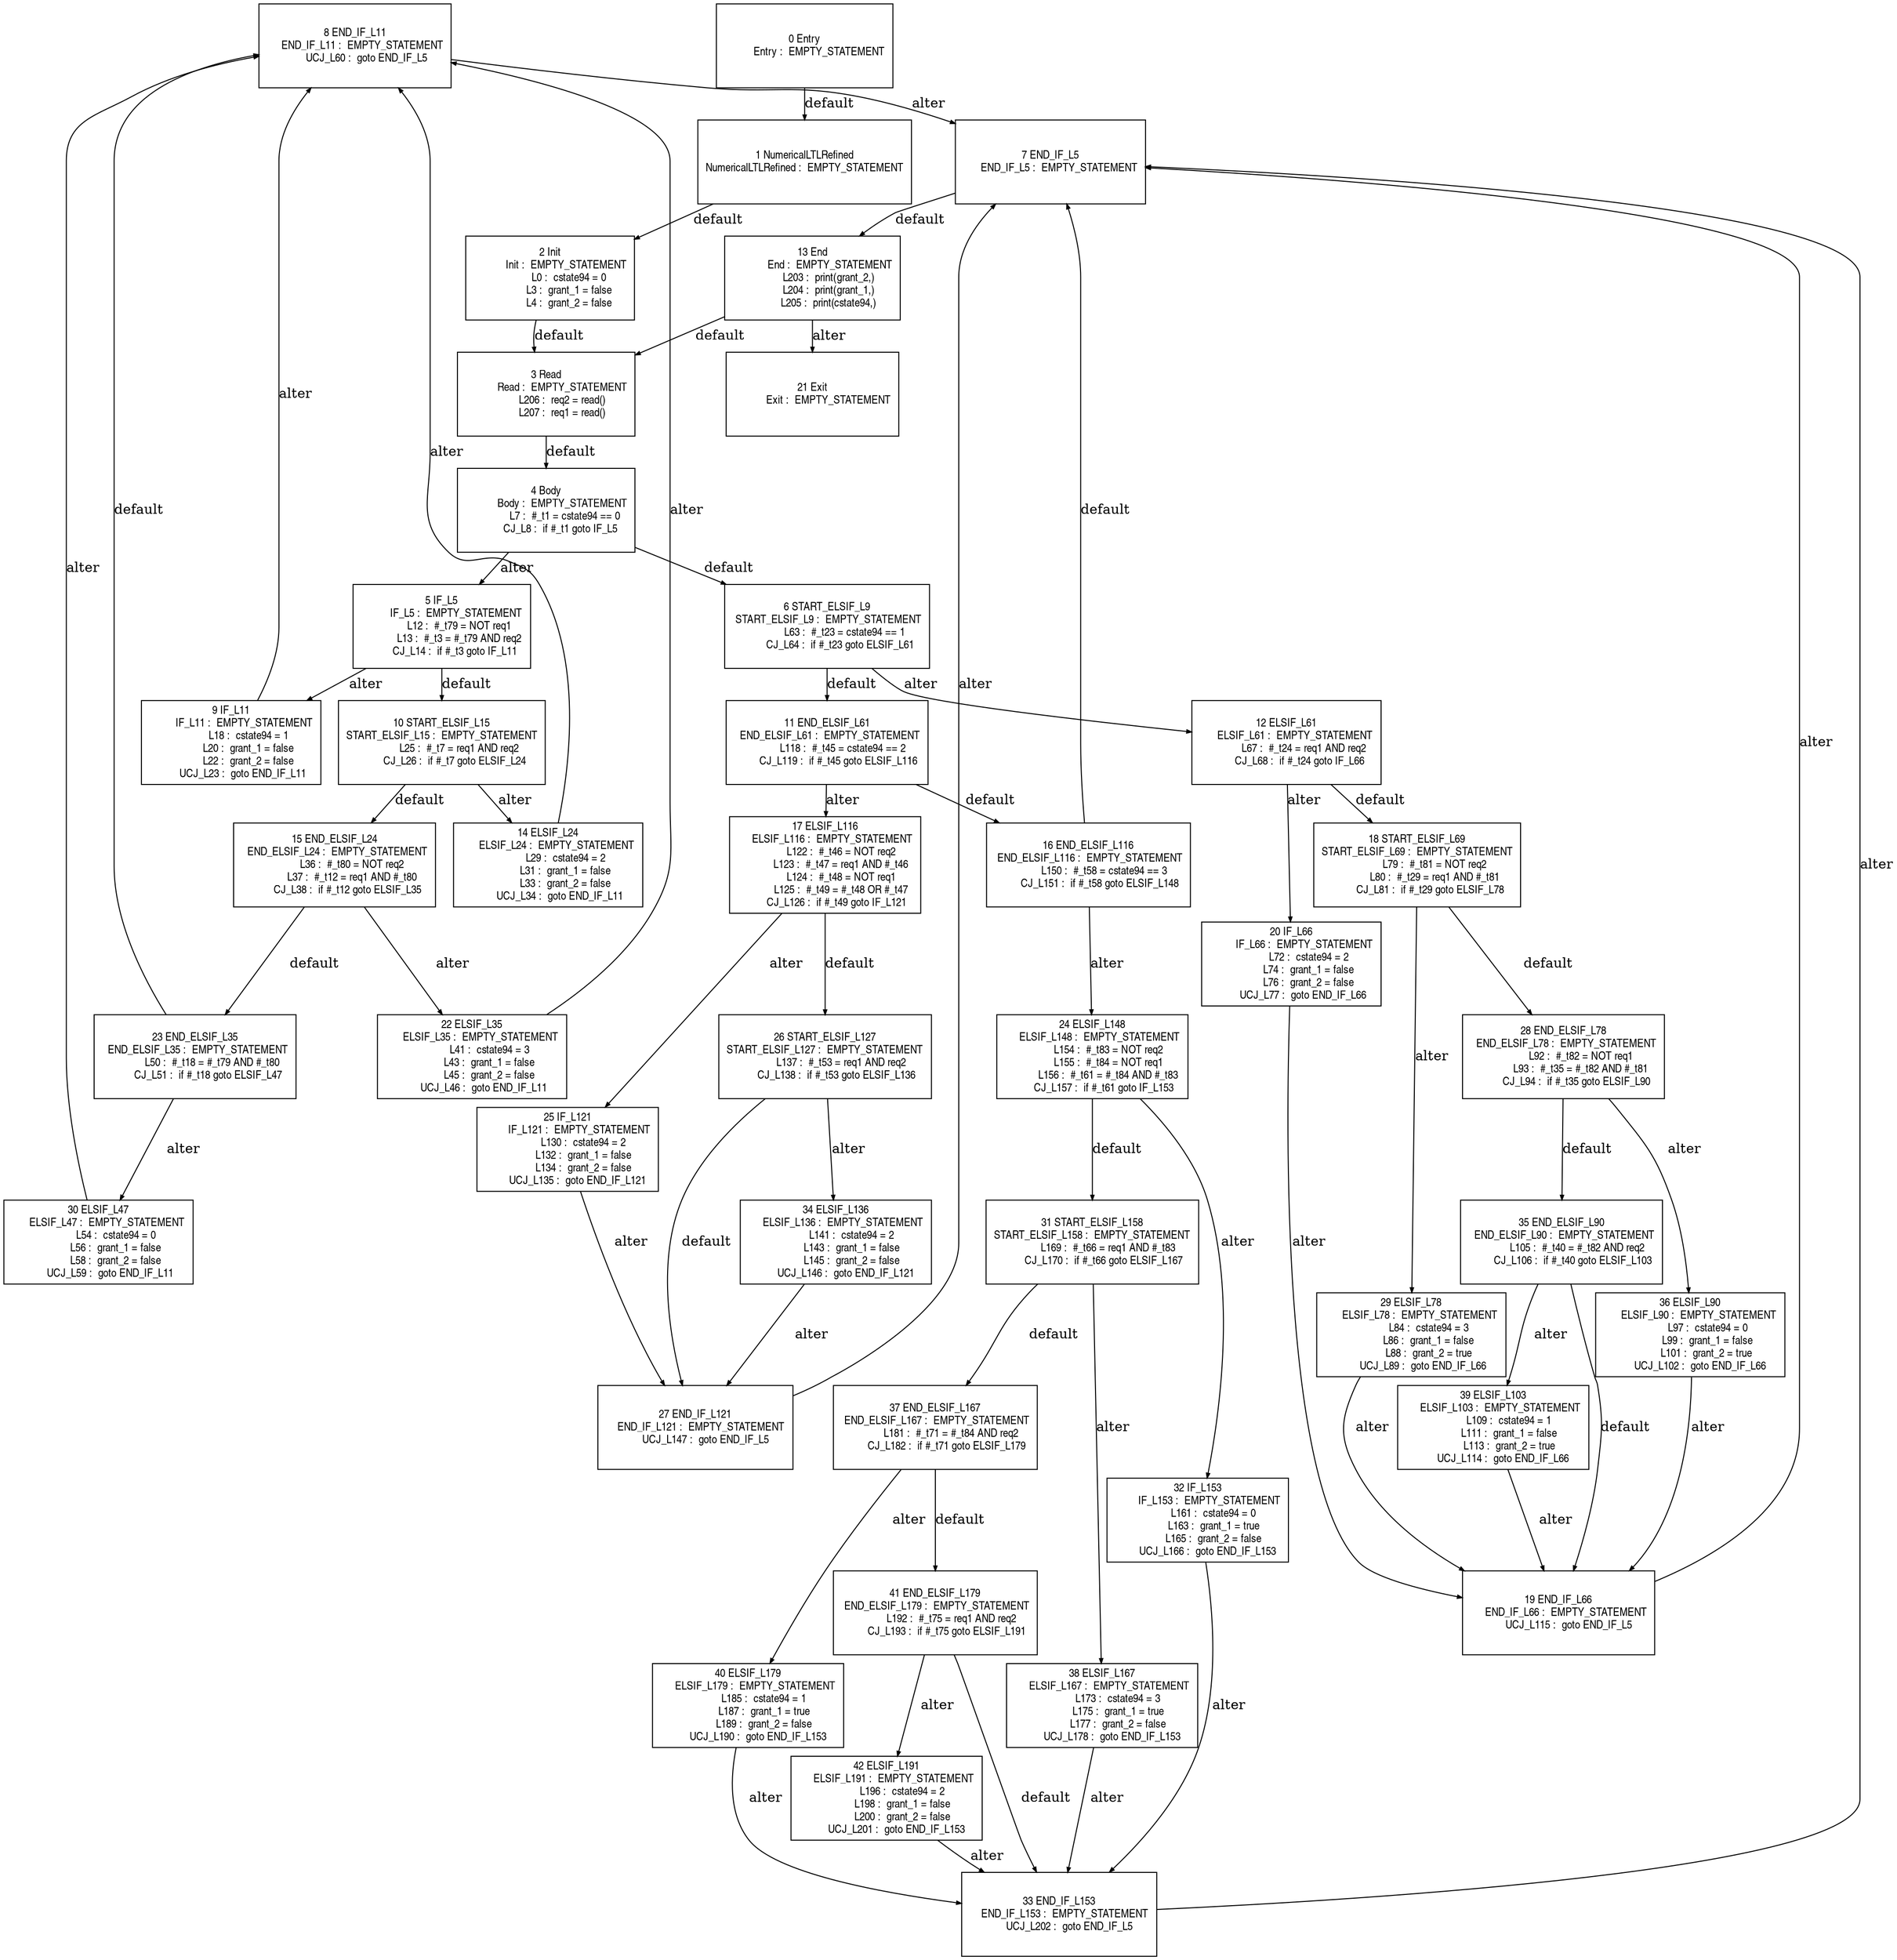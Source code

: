digraph G {
  ranksep=.25;
  edge [arrowsize=.5]
  node [shape=rectangle, fontname="ArialNarrow",
        fontsize=12,  height=1.2];
  "8 END_IF_L11
     END_IF_L11 :  EMPTY_STATEMENT
        UCJ_L60 :  goto END_IF_L5
"; "2 Init
           Init :  EMPTY_STATEMENT
             L0 :  cstate94 = 0
             L3 :  grant_1 = false
             L4 :  grant_2 = false
"; "39 ELSIF_L103
     ELSIF_L103 :  EMPTY_STATEMENT
           L109 :  cstate94 = 1
           L111 :  grant_1 = false
           L113 :  grant_2 = true
       UCJ_L114 :  goto END_IF_L66
"; "34 ELSIF_L136
     ELSIF_L136 :  EMPTY_STATEMENT
           L141 :  cstate94 = 2
           L143 :  grant_1 = false
           L145 :  grant_2 = false
       UCJ_L146 :  goto END_IF_L121
"; "15 END_ELSIF_L24
  END_ELSIF_L24 :  EMPTY_STATEMENT
            L36 :  #_t80 = NOT req2
            L37 :  #_t12 = req1 AND #_t80
         CJ_L38 :  if #_t12 goto ELSIF_L35
"; "28 END_ELSIF_L78
  END_ELSIF_L78 :  EMPTY_STATEMENT
            L92 :  #_t82 = NOT req1
            L93 :  #_t35 = #_t82 AND #_t81
         CJ_L94 :  if #_t35 goto ELSIF_L90
"; "14 ELSIF_L24
      ELSIF_L24 :  EMPTY_STATEMENT
            L29 :  cstate94 = 2
            L31 :  grant_1 = false
            L33 :  grant_2 = false
        UCJ_L34 :  goto END_IF_L11
"; "25 IF_L121
        IF_L121 :  EMPTY_STATEMENT
           L130 :  cstate94 = 2
           L132 :  grant_1 = false
           L134 :  grant_2 = false
       UCJ_L135 :  goto END_IF_L121
"; "18 START_ELSIF_L69
START_ELSIF_L69 :  EMPTY_STATEMENT
            L79 :  #_t81 = NOT req2
            L80 :  #_t29 = req1 AND #_t81
         CJ_L81 :  if #_t29 goto ELSIF_L78
"; "22 ELSIF_L35
      ELSIF_L35 :  EMPTY_STATEMENT
            L41 :  cstate94 = 3
            L43 :  grant_1 = false
            L45 :  grant_2 = false
        UCJ_L46 :  goto END_IF_L11
"; "30 ELSIF_L47
      ELSIF_L47 :  EMPTY_STATEMENT
            L54 :  cstate94 = 0
            L56 :  grant_1 = false
            L58 :  grant_2 = false
        UCJ_L59 :  goto END_IF_L11
"; "7 END_IF_L5
      END_IF_L5 :  EMPTY_STATEMENT
"; "31 START_ELSIF_L158
START_ELSIF_L158 :  EMPTY_STATEMENT
           L169 :  #_t66 = req1 AND #_t83
        CJ_L170 :  if #_t66 goto ELSIF_L167
"; "36 ELSIF_L90
      ELSIF_L90 :  EMPTY_STATEMENT
            L97 :  cstate94 = 0
            L99 :  grant_1 = false
           L101 :  grant_2 = true
       UCJ_L102 :  goto END_IF_L66
"; "27 END_IF_L121
    END_IF_L121 :  EMPTY_STATEMENT
       UCJ_L147 :  goto END_IF_L5
"; "4 Body
           Body :  EMPTY_STATEMENT
             L7 :  #_t1 = cstate94 == 0
          CJ_L8 :  if #_t1 goto IF_L5
"; "11 END_ELSIF_L61
  END_ELSIF_L61 :  EMPTY_STATEMENT
           L118 :  #_t45 = cstate94 == 2
        CJ_L119 :  if #_t45 goto ELSIF_L116
"; "21 Exit
           Exit :  EMPTY_STATEMENT
"; "5 IF_L5
          IF_L5 :  EMPTY_STATEMENT
            L12 :  #_t79 = NOT req1
            L13 :  #_t3 = #_t79 AND req2
         CJ_L14 :  if #_t3 goto IF_L11
"; "3 Read
           Read :  EMPTY_STATEMENT
           L206 :  req2 = read()
           L207 :  req1 = read()
"; "17 ELSIF_L116
     ELSIF_L116 :  EMPTY_STATEMENT
           L122 :  #_t46 = NOT req2
           L123 :  #_t47 = req1 AND #_t46
           L124 :  #_t48 = NOT req1
           L125 :  #_t49 = #_t48 OR #_t47
        CJ_L126 :  if #_t49 goto IF_L121
"; "16 END_ELSIF_L116
 END_ELSIF_L116 :  EMPTY_STATEMENT
           L150 :  #_t58 = cstate94 == 3
        CJ_L151 :  if #_t58 goto ELSIF_L148
"; "1 NumericalLTLRefined
NumericalLTLRefined :  EMPTY_STATEMENT
"; "10 START_ELSIF_L15
START_ELSIF_L15 :  EMPTY_STATEMENT
            L25 :  #_t7 = req1 AND req2
         CJ_L26 :  if #_t7 goto ELSIF_L24
"; "24 ELSIF_L148
     ELSIF_L148 :  EMPTY_STATEMENT
           L154 :  #_t83 = NOT req2
           L155 :  #_t84 = NOT req1
           L156 :  #_t61 = #_t84 AND #_t83
        CJ_L157 :  if #_t61 goto IF_L153
"; "40 ELSIF_L179
     ELSIF_L179 :  EMPTY_STATEMENT
           L185 :  cstate94 = 1
           L187 :  grant_1 = true
           L189 :  grant_2 = false
       UCJ_L190 :  goto END_IF_L153
"; "42 ELSIF_L191
     ELSIF_L191 :  EMPTY_STATEMENT
           L196 :  cstate94 = 2
           L198 :  grant_1 = false
           L200 :  grant_2 = false
       UCJ_L201 :  goto END_IF_L153
"; "41 END_ELSIF_L179
 END_ELSIF_L179 :  EMPTY_STATEMENT
           L192 :  #_t75 = req1 AND req2
        CJ_L193 :  if #_t75 goto ELSIF_L191
"; "26 START_ELSIF_L127
START_ELSIF_L127 :  EMPTY_STATEMENT
           L137 :  #_t53 = req1 AND req2
        CJ_L138 :  if #_t53 goto ELSIF_L136
"; "37 END_ELSIF_L167
 END_ELSIF_L167 :  EMPTY_STATEMENT
           L181 :  #_t71 = #_t84 AND req2
        CJ_L182 :  if #_t71 goto ELSIF_L179
"; "12 ELSIF_L61
      ELSIF_L61 :  EMPTY_STATEMENT
            L67 :  #_t24 = req1 AND req2
         CJ_L68 :  if #_t24 goto IF_L66
"; "19 END_IF_L66
     END_IF_L66 :  EMPTY_STATEMENT
       UCJ_L115 :  goto END_IF_L5
"; "23 END_ELSIF_L35
  END_ELSIF_L35 :  EMPTY_STATEMENT
            L50 :  #_t18 = #_t79 AND #_t80
         CJ_L51 :  if #_t18 goto ELSIF_L47
"; "38 ELSIF_L167
     ELSIF_L167 :  EMPTY_STATEMENT
           L173 :  cstate94 = 3
           L175 :  grant_1 = true
           L177 :  grant_2 = false
       UCJ_L178 :  goto END_IF_L153
"; "9 IF_L11
         IF_L11 :  EMPTY_STATEMENT
            L18 :  cstate94 = 1
            L20 :  grant_1 = false
            L22 :  grant_2 = false
        UCJ_L23 :  goto END_IF_L11
"; "20 IF_L66
         IF_L66 :  EMPTY_STATEMENT
            L72 :  cstate94 = 2
            L74 :  grant_1 = false
            L76 :  grant_2 = false
        UCJ_L77 :  goto END_IF_L66
"; "0 Entry
          Entry :  EMPTY_STATEMENT
"; "6 START_ELSIF_L9
 START_ELSIF_L9 :  EMPTY_STATEMENT
            L63 :  #_t23 = cstate94 == 1
         CJ_L64 :  if #_t23 goto ELSIF_L61
"; "35 END_ELSIF_L90
  END_ELSIF_L90 :  EMPTY_STATEMENT
           L105 :  #_t40 = #_t82 AND req2
        CJ_L106 :  if #_t40 goto ELSIF_L103
"; "33 END_IF_L153
    END_IF_L153 :  EMPTY_STATEMENT
       UCJ_L202 :  goto END_IF_L5
"; "29 ELSIF_L78
      ELSIF_L78 :  EMPTY_STATEMENT
            L84 :  cstate94 = 3
            L86 :  grant_1 = false
            L88 :  grant_2 = true
        UCJ_L89 :  goto END_IF_L66
"; "32 IF_L153
        IF_L153 :  EMPTY_STATEMENT
           L161 :  cstate94 = 0
           L163 :  grant_1 = true
           L165 :  grant_2 = false
       UCJ_L166 :  goto END_IF_L153
"; "13 End
            End :  EMPTY_STATEMENT
           L203 :  print(grant_2,)
           L204 :  print(grant_1,)
           L205 :  print(cstate94,)
"; 
  "1 NumericalLTLRefined
NumericalLTLRefined :  EMPTY_STATEMENT
" -> "2 Init
           Init :  EMPTY_STATEMENT
             L0 :  cstate94 = 0
             L3 :  grant_1 = false
             L4 :  grant_2 = false
"  [label="default"];
  "2 Init
           Init :  EMPTY_STATEMENT
             L0 :  cstate94 = 0
             L3 :  grant_1 = false
             L4 :  grant_2 = false
" -> "3 Read
           Read :  EMPTY_STATEMENT
           L206 :  req2 = read()
           L207 :  req1 = read()
"  [label="default"];
  "4 Body
           Body :  EMPTY_STATEMENT
             L7 :  #_t1 = cstate94 == 0
          CJ_L8 :  if #_t1 goto IF_L5
" -> "6 START_ELSIF_L9
 START_ELSIF_L9 :  EMPTY_STATEMENT
            L63 :  #_t23 = cstate94 == 1
         CJ_L64 :  if #_t23 goto ELSIF_L61
"  [label="default"];
  "4 Body
           Body :  EMPTY_STATEMENT
             L7 :  #_t1 = cstate94 == 0
          CJ_L8 :  if #_t1 goto IF_L5
" -> "5 IF_L5
          IF_L5 :  EMPTY_STATEMENT
            L12 :  #_t79 = NOT req1
            L13 :  #_t3 = #_t79 AND req2
         CJ_L14 :  if #_t3 goto IF_L11
"  [label="alter"];
  "5 IF_L5
          IF_L5 :  EMPTY_STATEMENT
            L12 :  #_t79 = NOT req1
            L13 :  #_t3 = #_t79 AND req2
         CJ_L14 :  if #_t3 goto IF_L11
" -> "10 START_ELSIF_L15
START_ELSIF_L15 :  EMPTY_STATEMENT
            L25 :  #_t7 = req1 AND req2
         CJ_L26 :  if #_t7 goto ELSIF_L24
"  [label="default"];
  "5 IF_L5
          IF_L5 :  EMPTY_STATEMENT
            L12 :  #_t79 = NOT req1
            L13 :  #_t3 = #_t79 AND req2
         CJ_L14 :  if #_t3 goto IF_L11
" -> "9 IF_L11
         IF_L11 :  EMPTY_STATEMENT
            L18 :  cstate94 = 1
            L20 :  grant_1 = false
            L22 :  grant_2 = false
        UCJ_L23 :  goto END_IF_L11
"  [label="alter"];
  "9 IF_L11
         IF_L11 :  EMPTY_STATEMENT
            L18 :  cstate94 = 1
            L20 :  grant_1 = false
            L22 :  grant_2 = false
        UCJ_L23 :  goto END_IF_L11
" -> "8 END_IF_L11
     END_IF_L11 :  EMPTY_STATEMENT
        UCJ_L60 :  goto END_IF_L5
"  [label="alter"];
  "10 START_ELSIF_L15
START_ELSIF_L15 :  EMPTY_STATEMENT
            L25 :  #_t7 = req1 AND req2
         CJ_L26 :  if #_t7 goto ELSIF_L24
" -> "15 END_ELSIF_L24
  END_ELSIF_L24 :  EMPTY_STATEMENT
            L36 :  #_t80 = NOT req2
            L37 :  #_t12 = req1 AND #_t80
         CJ_L38 :  if #_t12 goto ELSIF_L35
"  [label="default"];
  "10 START_ELSIF_L15
START_ELSIF_L15 :  EMPTY_STATEMENT
            L25 :  #_t7 = req1 AND req2
         CJ_L26 :  if #_t7 goto ELSIF_L24
" -> "14 ELSIF_L24
      ELSIF_L24 :  EMPTY_STATEMENT
            L29 :  cstate94 = 2
            L31 :  grant_1 = false
            L33 :  grant_2 = false
        UCJ_L34 :  goto END_IF_L11
"  [label="alter"];
  "14 ELSIF_L24
      ELSIF_L24 :  EMPTY_STATEMENT
            L29 :  cstate94 = 2
            L31 :  grant_1 = false
            L33 :  grant_2 = false
        UCJ_L34 :  goto END_IF_L11
" -> "8 END_IF_L11
     END_IF_L11 :  EMPTY_STATEMENT
        UCJ_L60 :  goto END_IF_L5
"  [label="alter"];
  "15 END_ELSIF_L24
  END_ELSIF_L24 :  EMPTY_STATEMENT
            L36 :  #_t80 = NOT req2
            L37 :  #_t12 = req1 AND #_t80
         CJ_L38 :  if #_t12 goto ELSIF_L35
" -> "23 END_ELSIF_L35
  END_ELSIF_L35 :  EMPTY_STATEMENT
            L50 :  #_t18 = #_t79 AND #_t80
         CJ_L51 :  if #_t18 goto ELSIF_L47
"  [label="default"];
  "15 END_ELSIF_L24
  END_ELSIF_L24 :  EMPTY_STATEMENT
            L36 :  #_t80 = NOT req2
            L37 :  #_t12 = req1 AND #_t80
         CJ_L38 :  if #_t12 goto ELSIF_L35
" -> "22 ELSIF_L35
      ELSIF_L35 :  EMPTY_STATEMENT
            L41 :  cstate94 = 3
            L43 :  grant_1 = false
            L45 :  grant_2 = false
        UCJ_L46 :  goto END_IF_L11
"  [label="alter"];
  "22 ELSIF_L35
      ELSIF_L35 :  EMPTY_STATEMENT
            L41 :  cstate94 = 3
            L43 :  grant_1 = false
            L45 :  grant_2 = false
        UCJ_L46 :  goto END_IF_L11
" -> "8 END_IF_L11
     END_IF_L11 :  EMPTY_STATEMENT
        UCJ_L60 :  goto END_IF_L5
"  [label="alter"];
  "23 END_ELSIF_L35
  END_ELSIF_L35 :  EMPTY_STATEMENT
            L50 :  #_t18 = #_t79 AND #_t80
         CJ_L51 :  if #_t18 goto ELSIF_L47
" -> "8 END_IF_L11
     END_IF_L11 :  EMPTY_STATEMENT
        UCJ_L60 :  goto END_IF_L5
"  [label="default"];
  "23 END_ELSIF_L35
  END_ELSIF_L35 :  EMPTY_STATEMENT
            L50 :  #_t18 = #_t79 AND #_t80
         CJ_L51 :  if #_t18 goto ELSIF_L47
" -> "30 ELSIF_L47
      ELSIF_L47 :  EMPTY_STATEMENT
            L54 :  cstate94 = 0
            L56 :  grant_1 = false
            L58 :  grant_2 = false
        UCJ_L59 :  goto END_IF_L11
"  [label="alter"];
  "30 ELSIF_L47
      ELSIF_L47 :  EMPTY_STATEMENT
            L54 :  cstate94 = 0
            L56 :  grant_1 = false
            L58 :  grant_2 = false
        UCJ_L59 :  goto END_IF_L11
" -> "8 END_IF_L11
     END_IF_L11 :  EMPTY_STATEMENT
        UCJ_L60 :  goto END_IF_L5
"  [label="alter"];
  "8 END_IF_L11
     END_IF_L11 :  EMPTY_STATEMENT
        UCJ_L60 :  goto END_IF_L5
" -> "7 END_IF_L5
      END_IF_L5 :  EMPTY_STATEMENT
"  [label="alter"];
  "6 START_ELSIF_L9
 START_ELSIF_L9 :  EMPTY_STATEMENT
            L63 :  #_t23 = cstate94 == 1
         CJ_L64 :  if #_t23 goto ELSIF_L61
" -> "11 END_ELSIF_L61
  END_ELSIF_L61 :  EMPTY_STATEMENT
           L118 :  #_t45 = cstate94 == 2
        CJ_L119 :  if #_t45 goto ELSIF_L116
"  [label="default"];
  "6 START_ELSIF_L9
 START_ELSIF_L9 :  EMPTY_STATEMENT
            L63 :  #_t23 = cstate94 == 1
         CJ_L64 :  if #_t23 goto ELSIF_L61
" -> "12 ELSIF_L61
      ELSIF_L61 :  EMPTY_STATEMENT
            L67 :  #_t24 = req1 AND req2
         CJ_L68 :  if #_t24 goto IF_L66
"  [label="alter"];
  "12 ELSIF_L61
      ELSIF_L61 :  EMPTY_STATEMENT
            L67 :  #_t24 = req1 AND req2
         CJ_L68 :  if #_t24 goto IF_L66
" -> "18 START_ELSIF_L69
START_ELSIF_L69 :  EMPTY_STATEMENT
            L79 :  #_t81 = NOT req2
            L80 :  #_t29 = req1 AND #_t81
         CJ_L81 :  if #_t29 goto ELSIF_L78
"  [label="default"];
  "12 ELSIF_L61
      ELSIF_L61 :  EMPTY_STATEMENT
            L67 :  #_t24 = req1 AND req2
         CJ_L68 :  if #_t24 goto IF_L66
" -> "20 IF_L66
         IF_L66 :  EMPTY_STATEMENT
            L72 :  cstate94 = 2
            L74 :  grant_1 = false
            L76 :  grant_2 = false
        UCJ_L77 :  goto END_IF_L66
"  [label="alter"];
  "20 IF_L66
         IF_L66 :  EMPTY_STATEMENT
            L72 :  cstate94 = 2
            L74 :  grant_1 = false
            L76 :  grant_2 = false
        UCJ_L77 :  goto END_IF_L66
" -> "19 END_IF_L66
     END_IF_L66 :  EMPTY_STATEMENT
       UCJ_L115 :  goto END_IF_L5
"  [label="alter"];
  "18 START_ELSIF_L69
START_ELSIF_L69 :  EMPTY_STATEMENT
            L79 :  #_t81 = NOT req2
            L80 :  #_t29 = req1 AND #_t81
         CJ_L81 :  if #_t29 goto ELSIF_L78
" -> "28 END_ELSIF_L78
  END_ELSIF_L78 :  EMPTY_STATEMENT
            L92 :  #_t82 = NOT req1
            L93 :  #_t35 = #_t82 AND #_t81
         CJ_L94 :  if #_t35 goto ELSIF_L90
"  [label="default"];
  "18 START_ELSIF_L69
START_ELSIF_L69 :  EMPTY_STATEMENT
            L79 :  #_t81 = NOT req2
            L80 :  #_t29 = req1 AND #_t81
         CJ_L81 :  if #_t29 goto ELSIF_L78
" -> "29 ELSIF_L78
      ELSIF_L78 :  EMPTY_STATEMENT
            L84 :  cstate94 = 3
            L86 :  grant_1 = false
            L88 :  grant_2 = true
        UCJ_L89 :  goto END_IF_L66
"  [label="alter"];
  "29 ELSIF_L78
      ELSIF_L78 :  EMPTY_STATEMENT
            L84 :  cstate94 = 3
            L86 :  grant_1 = false
            L88 :  grant_2 = true
        UCJ_L89 :  goto END_IF_L66
" -> "19 END_IF_L66
     END_IF_L66 :  EMPTY_STATEMENT
       UCJ_L115 :  goto END_IF_L5
"  [label="alter"];
  "28 END_ELSIF_L78
  END_ELSIF_L78 :  EMPTY_STATEMENT
            L92 :  #_t82 = NOT req1
            L93 :  #_t35 = #_t82 AND #_t81
         CJ_L94 :  if #_t35 goto ELSIF_L90
" -> "35 END_ELSIF_L90
  END_ELSIF_L90 :  EMPTY_STATEMENT
           L105 :  #_t40 = #_t82 AND req2
        CJ_L106 :  if #_t40 goto ELSIF_L103
"  [label="default"];
  "28 END_ELSIF_L78
  END_ELSIF_L78 :  EMPTY_STATEMENT
            L92 :  #_t82 = NOT req1
            L93 :  #_t35 = #_t82 AND #_t81
         CJ_L94 :  if #_t35 goto ELSIF_L90
" -> "36 ELSIF_L90
      ELSIF_L90 :  EMPTY_STATEMENT
            L97 :  cstate94 = 0
            L99 :  grant_1 = false
           L101 :  grant_2 = true
       UCJ_L102 :  goto END_IF_L66
"  [label="alter"];
  "36 ELSIF_L90
      ELSIF_L90 :  EMPTY_STATEMENT
            L97 :  cstate94 = 0
            L99 :  grant_1 = false
           L101 :  grant_2 = true
       UCJ_L102 :  goto END_IF_L66
" -> "19 END_IF_L66
     END_IF_L66 :  EMPTY_STATEMENT
       UCJ_L115 :  goto END_IF_L5
"  [label="alter"];
  "35 END_ELSIF_L90
  END_ELSIF_L90 :  EMPTY_STATEMENT
           L105 :  #_t40 = #_t82 AND req2
        CJ_L106 :  if #_t40 goto ELSIF_L103
" -> "19 END_IF_L66
     END_IF_L66 :  EMPTY_STATEMENT
       UCJ_L115 :  goto END_IF_L5
"  [label="default"];
  "35 END_ELSIF_L90
  END_ELSIF_L90 :  EMPTY_STATEMENT
           L105 :  #_t40 = #_t82 AND req2
        CJ_L106 :  if #_t40 goto ELSIF_L103
" -> "39 ELSIF_L103
     ELSIF_L103 :  EMPTY_STATEMENT
           L109 :  cstate94 = 1
           L111 :  grant_1 = false
           L113 :  grant_2 = true
       UCJ_L114 :  goto END_IF_L66
"  [label="alter"];
  "39 ELSIF_L103
     ELSIF_L103 :  EMPTY_STATEMENT
           L109 :  cstate94 = 1
           L111 :  grant_1 = false
           L113 :  grant_2 = true
       UCJ_L114 :  goto END_IF_L66
" -> "19 END_IF_L66
     END_IF_L66 :  EMPTY_STATEMENT
       UCJ_L115 :  goto END_IF_L5
"  [label="alter"];
  "19 END_IF_L66
     END_IF_L66 :  EMPTY_STATEMENT
       UCJ_L115 :  goto END_IF_L5
" -> "7 END_IF_L5
      END_IF_L5 :  EMPTY_STATEMENT
"  [label="alter"];
  "11 END_ELSIF_L61
  END_ELSIF_L61 :  EMPTY_STATEMENT
           L118 :  #_t45 = cstate94 == 2
        CJ_L119 :  if #_t45 goto ELSIF_L116
" -> "16 END_ELSIF_L116
 END_ELSIF_L116 :  EMPTY_STATEMENT
           L150 :  #_t58 = cstate94 == 3
        CJ_L151 :  if #_t58 goto ELSIF_L148
"  [label="default"];
  "11 END_ELSIF_L61
  END_ELSIF_L61 :  EMPTY_STATEMENT
           L118 :  #_t45 = cstate94 == 2
        CJ_L119 :  if #_t45 goto ELSIF_L116
" -> "17 ELSIF_L116
     ELSIF_L116 :  EMPTY_STATEMENT
           L122 :  #_t46 = NOT req2
           L123 :  #_t47 = req1 AND #_t46
           L124 :  #_t48 = NOT req1
           L125 :  #_t49 = #_t48 OR #_t47
        CJ_L126 :  if #_t49 goto IF_L121
"  [label="alter"];
  "17 ELSIF_L116
     ELSIF_L116 :  EMPTY_STATEMENT
           L122 :  #_t46 = NOT req2
           L123 :  #_t47 = req1 AND #_t46
           L124 :  #_t48 = NOT req1
           L125 :  #_t49 = #_t48 OR #_t47
        CJ_L126 :  if #_t49 goto IF_L121
" -> "26 START_ELSIF_L127
START_ELSIF_L127 :  EMPTY_STATEMENT
           L137 :  #_t53 = req1 AND req2
        CJ_L138 :  if #_t53 goto ELSIF_L136
"  [label="default"];
  "17 ELSIF_L116
     ELSIF_L116 :  EMPTY_STATEMENT
           L122 :  #_t46 = NOT req2
           L123 :  #_t47 = req1 AND #_t46
           L124 :  #_t48 = NOT req1
           L125 :  #_t49 = #_t48 OR #_t47
        CJ_L126 :  if #_t49 goto IF_L121
" -> "25 IF_L121
        IF_L121 :  EMPTY_STATEMENT
           L130 :  cstate94 = 2
           L132 :  grant_1 = false
           L134 :  grant_2 = false
       UCJ_L135 :  goto END_IF_L121
"  [label="alter"];
  "25 IF_L121
        IF_L121 :  EMPTY_STATEMENT
           L130 :  cstate94 = 2
           L132 :  grant_1 = false
           L134 :  grant_2 = false
       UCJ_L135 :  goto END_IF_L121
" -> "27 END_IF_L121
    END_IF_L121 :  EMPTY_STATEMENT
       UCJ_L147 :  goto END_IF_L5
"  [label="alter"];
  "26 START_ELSIF_L127
START_ELSIF_L127 :  EMPTY_STATEMENT
           L137 :  #_t53 = req1 AND req2
        CJ_L138 :  if #_t53 goto ELSIF_L136
" -> "27 END_IF_L121
    END_IF_L121 :  EMPTY_STATEMENT
       UCJ_L147 :  goto END_IF_L5
"  [label="default"];
  "26 START_ELSIF_L127
START_ELSIF_L127 :  EMPTY_STATEMENT
           L137 :  #_t53 = req1 AND req2
        CJ_L138 :  if #_t53 goto ELSIF_L136
" -> "34 ELSIF_L136
     ELSIF_L136 :  EMPTY_STATEMENT
           L141 :  cstate94 = 2
           L143 :  grant_1 = false
           L145 :  grant_2 = false
       UCJ_L146 :  goto END_IF_L121
"  [label="alter"];
  "34 ELSIF_L136
     ELSIF_L136 :  EMPTY_STATEMENT
           L141 :  cstate94 = 2
           L143 :  grant_1 = false
           L145 :  grant_2 = false
       UCJ_L146 :  goto END_IF_L121
" -> "27 END_IF_L121
    END_IF_L121 :  EMPTY_STATEMENT
       UCJ_L147 :  goto END_IF_L5
"  [label="alter"];
  "27 END_IF_L121
    END_IF_L121 :  EMPTY_STATEMENT
       UCJ_L147 :  goto END_IF_L5
" -> "7 END_IF_L5
      END_IF_L5 :  EMPTY_STATEMENT
"  [label="alter"];
  "16 END_ELSIF_L116
 END_ELSIF_L116 :  EMPTY_STATEMENT
           L150 :  #_t58 = cstate94 == 3
        CJ_L151 :  if #_t58 goto ELSIF_L148
" -> "7 END_IF_L5
      END_IF_L5 :  EMPTY_STATEMENT
"  [label="default"];
  "16 END_ELSIF_L116
 END_ELSIF_L116 :  EMPTY_STATEMENT
           L150 :  #_t58 = cstate94 == 3
        CJ_L151 :  if #_t58 goto ELSIF_L148
" -> "24 ELSIF_L148
     ELSIF_L148 :  EMPTY_STATEMENT
           L154 :  #_t83 = NOT req2
           L155 :  #_t84 = NOT req1
           L156 :  #_t61 = #_t84 AND #_t83
        CJ_L157 :  if #_t61 goto IF_L153
"  [label="alter"];
  "24 ELSIF_L148
     ELSIF_L148 :  EMPTY_STATEMENT
           L154 :  #_t83 = NOT req2
           L155 :  #_t84 = NOT req1
           L156 :  #_t61 = #_t84 AND #_t83
        CJ_L157 :  if #_t61 goto IF_L153
" -> "31 START_ELSIF_L158
START_ELSIF_L158 :  EMPTY_STATEMENT
           L169 :  #_t66 = req1 AND #_t83
        CJ_L170 :  if #_t66 goto ELSIF_L167
"  [label="default"];
  "24 ELSIF_L148
     ELSIF_L148 :  EMPTY_STATEMENT
           L154 :  #_t83 = NOT req2
           L155 :  #_t84 = NOT req1
           L156 :  #_t61 = #_t84 AND #_t83
        CJ_L157 :  if #_t61 goto IF_L153
" -> "32 IF_L153
        IF_L153 :  EMPTY_STATEMENT
           L161 :  cstate94 = 0
           L163 :  grant_1 = true
           L165 :  grant_2 = false
       UCJ_L166 :  goto END_IF_L153
"  [label="alter"];
  "32 IF_L153
        IF_L153 :  EMPTY_STATEMENT
           L161 :  cstate94 = 0
           L163 :  grant_1 = true
           L165 :  grant_2 = false
       UCJ_L166 :  goto END_IF_L153
" -> "33 END_IF_L153
    END_IF_L153 :  EMPTY_STATEMENT
       UCJ_L202 :  goto END_IF_L5
"  [label="alter"];
  "31 START_ELSIF_L158
START_ELSIF_L158 :  EMPTY_STATEMENT
           L169 :  #_t66 = req1 AND #_t83
        CJ_L170 :  if #_t66 goto ELSIF_L167
" -> "37 END_ELSIF_L167
 END_ELSIF_L167 :  EMPTY_STATEMENT
           L181 :  #_t71 = #_t84 AND req2
        CJ_L182 :  if #_t71 goto ELSIF_L179
"  [label="default"];
  "31 START_ELSIF_L158
START_ELSIF_L158 :  EMPTY_STATEMENT
           L169 :  #_t66 = req1 AND #_t83
        CJ_L170 :  if #_t66 goto ELSIF_L167
" -> "38 ELSIF_L167
     ELSIF_L167 :  EMPTY_STATEMENT
           L173 :  cstate94 = 3
           L175 :  grant_1 = true
           L177 :  grant_2 = false
       UCJ_L178 :  goto END_IF_L153
"  [label="alter"];
  "38 ELSIF_L167
     ELSIF_L167 :  EMPTY_STATEMENT
           L173 :  cstate94 = 3
           L175 :  grant_1 = true
           L177 :  grant_2 = false
       UCJ_L178 :  goto END_IF_L153
" -> "33 END_IF_L153
    END_IF_L153 :  EMPTY_STATEMENT
       UCJ_L202 :  goto END_IF_L5
"  [label="alter"];
  "37 END_ELSIF_L167
 END_ELSIF_L167 :  EMPTY_STATEMENT
           L181 :  #_t71 = #_t84 AND req2
        CJ_L182 :  if #_t71 goto ELSIF_L179
" -> "41 END_ELSIF_L179
 END_ELSIF_L179 :  EMPTY_STATEMENT
           L192 :  #_t75 = req1 AND req2
        CJ_L193 :  if #_t75 goto ELSIF_L191
"  [label="default"];
  "37 END_ELSIF_L167
 END_ELSIF_L167 :  EMPTY_STATEMENT
           L181 :  #_t71 = #_t84 AND req2
        CJ_L182 :  if #_t71 goto ELSIF_L179
" -> "40 ELSIF_L179
     ELSIF_L179 :  EMPTY_STATEMENT
           L185 :  cstate94 = 1
           L187 :  grant_1 = true
           L189 :  grant_2 = false
       UCJ_L190 :  goto END_IF_L153
"  [label="alter"];
  "40 ELSIF_L179
     ELSIF_L179 :  EMPTY_STATEMENT
           L185 :  cstate94 = 1
           L187 :  grant_1 = true
           L189 :  grant_2 = false
       UCJ_L190 :  goto END_IF_L153
" -> "33 END_IF_L153
    END_IF_L153 :  EMPTY_STATEMENT
       UCJ_L202 :  goto END_IF_L5
"  [label="alter"];
  "41 END_ELSIF_L179
 END_ELSIF_L179 :  EMPTY_STATEMENT
           L192 :  #_t75 = req1 AND req2
        CJ_L193 :  if #_t75 goto ELSIF_L191
" -> "33 END_IF_L153
    END_IF_L153 :  EMPTY_STATEMENT
       UCJ_L202 :  goto END_IF_L5
"  [label="default"];
  "41 END_ELSIF_L179
 END_ELSIF_L179 :  EMPTY_STATEMENT
           L192 :  #_t75 = req1 AND req2
        CJ_L193 :  if #_t75 goto ELSIF_L191
" -> "42 ELSIF_L191
     ELSIF_L191 :  EMPTY_STATEMENT
           L196 :  cstate94 = 2
           L198 :  grant_1 = false
           L200 :  grant_2 = false
       UCJ_L201 :  goto END_IF_L153
"  [label="alter"];
  "42 ELSIF_L191
     ELSIF_L191 :  EMPTY_STATEMENT
           L196 :  cstate94 = 2
           L198 :  grant_1 = false
           L200 :  grant_2 = false
       UCJ_L201 :  goto END_IF_L153
" -> "33 END_IF_L153
    END_IF_L153 :  EMPTY_STATEMENT
       UCJ_L202 :  goto END_IF_L5
"  [label="alter"];
  "33 END_IF_L153
    END_IF_L153 :  EMPTY_STATEMENT
       UCJ_L202 :  goto END_IF_L5
" -> "7 END_IF_L5
      END_IF_L5 :  EMPTY_STATEMENT
"  [label="alter"];
  "7 END_IF_L5
      END_IF_L5 :  EMPTY_STATEMENT
" -> "13 End
            End :  EMPTY_STATEMENT
           L203 :  print(grant_2,)
           L204 :  print(grant_1,)
           L205 :  print(cstate94,)
"  [label="default"];
  "0 Entry
          Entry :  EMPTY_STATEMENT
" -> "1 NumericalLTLRefined
NumericalLTLRefined :  EMPTY_STATEMENT
"  [label="default"];
  "13 End
            End :  EMPTY_STATEMENT
           L203 :  print(grant_2,)
           L204 :  print(grant_1,)
           L205 :  print(cstate94,)
" -> "3 Read
           Read :  EMPTY_STATEMENT
           L206 :  req2 = read()
           L207 :  req1 = read()
"  [label="default"];
  "13 End
            End :  EMPTY_STATEMENT
           L203 :  print(grant_2,)
           L204 :  print(grant_1,)
           L205 :  print(cstate94,)
" -> "21 Exit
           Exit :  EMPTY_STATEMENT
"  [label="alter"];
  "3 Read
           Read :  EMPTY_STATEMENT
           L206 :  req2 = read()
           L207 :  req1 = read()
" -> "4 Body
           Body :  EMPTY_STATEMENT
             L7 :  #_t1 = cstate94 == 0
          CJ_L8 :  if #_t1 goto IF_L5
"  [label="default"];
}
